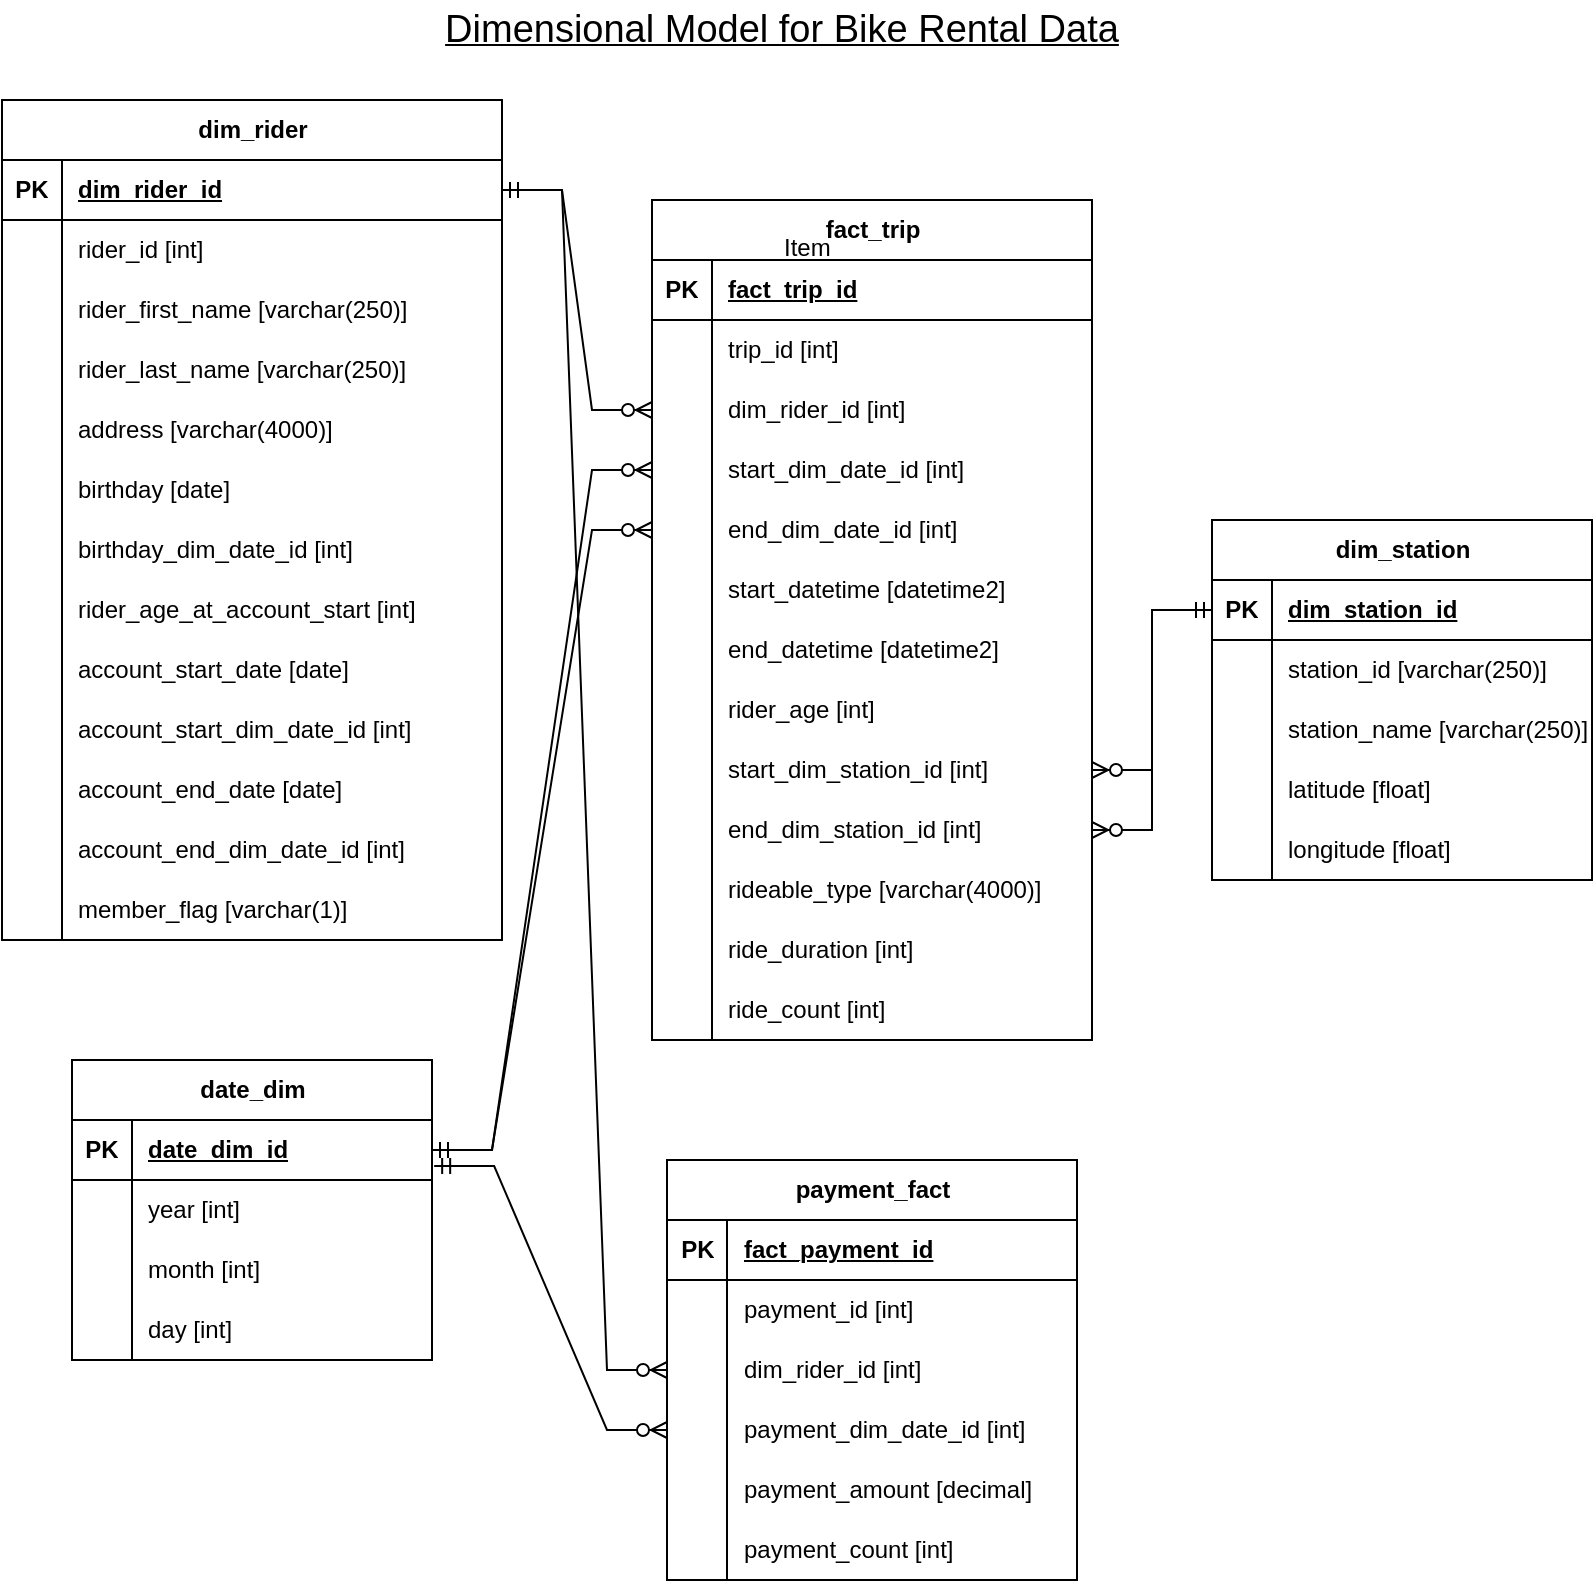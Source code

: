 <mxfile version="22.0.8" type="device">
  <diagram id="R2lEEEUBdFMjLlhIrx00" name="Page-1">
    <mxGraphModel dx="838" dy="569" grid="1" gridSize="10" guides="1" tooltips="1" connect="1" arrows="1" fold="1" page="1" pageScale="1" pageWidth="850" pageHeight="1100" math="0" shadow="0" extFonts="Permanent Marker^https://fonts.googleapis.com/css?family=Permanent+Marker">
      <root>
        <mxCell id="0" />
        <mxCell id="1" parent="0" />
        <mxCell id="Q72_NGbmHrsZWerUq7vW-5" value="fact_trip" style="shape=table;startSize=30;container=1;collapsible=1;childLayout=tableLayout;fixedRows=1;rowLines=0;fontStyle=1;align=center;resizeLast=1;html=1;" parent="1" vertex="1">
          <mxGeometry x="370" y="120" width="220" height="420" as="geometry" />
        </mxCell>
        <mxCell id="Q72_NGbmHrsZWerUq7vW-6" value="" style="shape=tableRow;horizontal=0;startSize=0;swimlaneHead=0;swimlaneBody=0;fillColor=none;collapsible=0;dropTarget=0;points=[[0,0.5],[1,0.5]];portConstraint=eastwest;top=0;left=0;right=0;bottom=1;" parent="Q72_NGbmHrsZWerUq7vW-5" vertex="1">
          <mxGeometry y="30" width="220" height="30" as="geometry" />
        </mxCell>
        <mxCell id="Q72_NGbmHrsZWerUq7vW-7" value="PK" style="shape=partialRectangle;connectable=0;fillColor=none;top=0;left=0;bottom=0;right=0;fontStyle=1;overflow=hidden;whiteSpace=wrap;html=1;" parent="Q72_NGbmHrsZWerUq7vW-6" vertex="1">
          <mxGeometry width="30" height="30" as="geometry">
            <mxRectangle width="30" height="30" as="alternateBounds" />
          </mxGeometry>
        </mxCell>
        <mxCell id="Q72_NGbmHrsZWerUq7vW-8" value="fact_trip_id" style="shape=partialRectangle;connectable=0;fillColor=none;top=0;left=0;bottom=0;right=0;align=left;spacingLeft=6;fontStyle=5;overflow=hidden;whiteSpace=wrap;html=1;" parent="Q72_NGbmHrsZWerUq7vW-6" vertex="1">
          <mxGeometry x="30" width="190" height="30" as="geometry">
            <mxRectangle width="190" height="30" as="alternateBounds" />
          </mxGeometry>
        </mxCell>
        <mxCell id="vB4RFgF0rnNEkVXDHJxx-140" value="" style="shape=tableRow;horizontal=0;startSize=0;swimlaneHead=0;swimlaneBody=0;fillColor=none;collapsible=0;dropTarget=0;points=[[0,0.5],[1,0.5]];portConstraint=eastwest;top=0;left=0;right=0;bottom=0;" vertex="1" parent="Q72_NGbmHrsZWerUq7vW-5">
          <mxGeometry y="60" width="220" height="30" as="geometry" />
        </mxCell>
        <mxCell id="vB4RFgF0rnNEkVXDHJxx-141" value="" style="shape=partialRectangle;connectable=0;fillColor=none;top=0;left=0;bottom=0;right=0;editable=1;overflow=hidden;whiteSpace=wrap;html=1;" vertex="1" parent="vB4RFgF0rnNEkVXDHJxx-140">
          <mxGeometry width="30" height="30" as="geometry">
            <mxRectangle width="30" height="30" as="alternateBounds" />
          </mxGeometry>
        </mxCell>
        <mxCell id="vB4RFgF0rnNEkVXDHJxx-142" value="trip_id [int]" style="shape=partialRectangle;connectable=0;fillColor=none;top=0;left=0;bottom=0;right=0;align=left;spacingLeft=6;overflow=hidden;whiteSpace=wrap;html=1;" vertex="1" parent="vB4RFgF0rnNEkVXDHJxx-140">
          <mxGeometry x="30" width="190" height="30" as="geometry">
            <mxRectangle width="190" height="30" as="alternateBounds" />
          </mxGeometry>
        </mxCell>
        <mxCell id="Q72_NGbmHrsZWerUq7vW-9" value="" style="shape=tableRow;horizontal=0;startSize=0;swimlaneHead=0;swimlaneBody=0;fillColor=none;collapsible=0;dropTarget=0;points=[[0,0.5],[1,0.5]];portConstraint=eastwest;top=0;left=0;right=0;bottom=0;" parent="Q72_NGbmHrsZWerUq7vW-5" vertex="1">
          <mxGeometry y="90" width="220" height="30" as="geometry" />
        </mxCell>
        <mxCell id="Q72_NGbmHrsZWerUq7vW-10" value="" style="shape=partialRectangle;connectable=0;fillColor=none;top=0;left=0;bottom=0;right=0;editable=1;overflow=hidden;whiteSpace=wrap;html=1;" parent="Q72_NGbmHrsZWerUq7vW-9" vertex="1">
          <mxGeometry width="30" height="30" as="geometry">
            <mxRectangle width="30" height="30" as="alternateBounds" />
          </mxGeometry>
        </mxCell>
        <mxCell id="Q72_NGbmHrsZWerUq7vW-11" value="dim_rider_id [int]" style="shape=partialRectangle;connectable=0;fillColor=none;top=0;left=0;bottom=0;right=0;align=left;spacingLeft=6;overflow=hidden;whiteSpace=wrap;html=1;" parent="Q72_NGbmHrsZWerUq7vW-9" vertex="1">
          <mxGeometry x="30" width="190" height="30" as="geometry">
            <mxRectangle width="190" height="30" as="alternateBounds" />
          </mxGeometry>
        </mxCell>
        <mxCell id="Q72_NGbmHrsZWerUq7vW-15" value="" style="shape=tableRow;horizontal=0;startSize=0;swimlaneHead=0;swimlaneBody=0;fillColor=none;collapsible=0;dropTarget=0;points=[[0,0.5],[1,0.5]];portConstraint=eastwest;top=0;left=0;right=0;bottom=0;" parent="Q72_NGbmHrsZWerUq7vW-5" vertex="1">
          <mxGeometry y="120" width="220" height="30" as="geometry" />
        </mxCell>
        <mxCell id="Q72_NGbmHrsZWerUq7vW-16" value="" style="shape=partialRectangle;connectable=0;fillColor=none;top=0;left=0;bottom=0;right=0;editable=1;overflow=hidden;whiteSpace=wrap;html=1;" parent="Q72_NGbmHrsZWerUq7vW-15" vertex="1">
          <mxGeometry width="30" height="30" as="geometry">
            <mxRectangle width="30" height="30" as="alternateBounds" />
          </mxGeometry>
        </mxCell>
        <mxCell id="Q72_NGbmHrsZWerUq7vW-17" value="start_dim_date_id [int]" style="shape=partialRectangle;connectable=0;fillColor=none;top=0;left=0;bottom=0;right=0;align=left;spacingLeft=6;overflow=hidden;whiteSpace=wrap;html=1;" parent="Q72_NGbmHrsZWerUq7vW-15" vertex="1">
          <mxGeometry x="30" width="190" height="30" as="geometry">
            <mxRectangle width="190" height="30" as="alternateBounds" />
          </mxGeometry>
        </mxCell>
        <mxCell id="Q72_NGbmHrsZWerUq7vW-90" style="shape=tableRow;horizontal=0;startSize=0;swimlaneHead=0;swimlaneBody=0;fillColor=none;collapsible=0;dropTarget=0;points=[[0,0.5],[1,0.5]];portConstraint=eastwest;top=0;left=0;right=0;bottom=0;" parent="Q72_NGbmHrsZWerUq7vW-5" vertex="1">
          <mxGeometry y="150" width="220" height="30" as="geometry" />
        </mxCell>
        <mxCell id="Q72_NGbmHrsZWerUq7vW-91" style="shape=partialRectangle;connectable=0;fillColor=none;top=0;left=0;bottom=0;right=0;editable=1;overflow=hidden;whiteSpace=wrap;html=1;" parent="Q72_NGbmHrsZWerUq7vW-90" vertex="1">
          <mxGeometry width="30" height="30" as="geometry">
            <mxRectangle width="30" height="30" as="alternateBounds" />
          </mxGeometry>
        </mxCell>
        <mxCell id="Q72_NGbmHrsZWerUq7vW-92" value="end_dim_date_id [int]" style="shape=partialRectangle;connectable=0;fillColor=none;top=0;left=0;bottom=0;right=0;align=left;spacingLeft=6;overflow=hidden;whiteSpace=wrap;html=1;" parent="Q72_NGbmHrsZWerUq7vW-90" vertex="1">
          <mxGeometry x="30" width="190" height="30" as="geometry">
            <mxRectangle width="190" height="30" as="alternateBounds" />
          </mxGeometry>
        </mxCell>
        <mxCell id="Q72_NGbmHrsZWerUq7vW-93" style="shape=tableRow;horizontal=0;startSize=0;swimlaneHead=0;swimlaneBody=0;fillColor=none;collapsible=0;dropTarget=0;points=[[0,0.5],[1,0.5]];portConstraint=eastwest;top=0;left=0;right=0;bottom=0;" parent="Q72_NGbmHrsZWerUq7vW-5" vertex="1">
          <mxGeometry y="180" width="220" height="30" as="geometry" />
        </mxCell>
        <mxCell id="Q72_NGbmHrsZWerUq7vW-94" style="shape=partialRectangle;connectable=0;fillColor=none;top=0;left=0;bottom=0;right=0;editable=1;overflow=hidden;whiteSpace=wrap;html=1;" parent="Q72_NGbmHrsZWerUq7vW-93" vertex="1">
          <mxGeometry width="30" height="30" as="geometry">
            <mxRectangle width="30" height="30" as="alternateBounds" />
          </mxGeometry>
        </mxCell>
        <mxCell id="Q72_NGbmHrsZWerUq7vW-95" value="start_datetime [datetime2]" style="shape=partialRectangle;connectable=0;fillColor=none;top=0;left=0;bottom=0;right=0;align=left;spacingLeft=6;overflow=hidden;whiteSpace=wrap;html=1;" parent="Q72_NGbmHrsZWerUq7vW-93" vertex="1">
          <mxGeometry x="30" width="190" height="30" as="geometry">
            <mxRectangle width="190" height="30" as="alternateBounds" />
          </mxGeometry>
        </mxCell>
        <mxCell id="Q72_NGbmHrsZWerUq7vW-96" style="shape=tableRow;horizontal=0;startSize=0;swimlaneHead=0;swimlaneBody=0;fillColor=none;collapsible=0;dropTarget=0;points=[[0,0.5],[1,0.5]];portConstraint=eastwest;top=0;left=0;right=0;bottom=0;" parent="Q72_NGbmHrsZWerUq7vW-5" vertex="1">
          <mxGeometry y="210" width="220" height="30" as="geometry" />
        </mxCell>
        <mxCell id="Q72_NGbmHrsZWerUq7vW-97" style="shape=partialRectangle;connectable=0;fillColor=none;top=0;left=0;bottom=0;right=0;editable=1;overflow=hidden;whiteSpace=wrap;html=1;" parent="Q72_NGbmHrsZWerUq7vW-96" vertex="1">
          <mxGeometry width="30" height="30" as="geometry">
            <mxRectangle width="30" height="30" as="alternateBounds" />
          </mxGeometry>
        </mxCell>
        <mxCell id="Q72_NGbmHrsZWerUq7vW-98" value="end_datetime [datetime2]" style="shape=partialRectangle;connectable=0;fillColor=none;top=0;left=0;bottom=0;right=0;align=left;spacingLeft=6;overflow=hidden;whiteSpace=wrap;html=1;" parent="Q72_NGbmHrsZWerUq7vW-96" vertex="1">
          <mxGeometry x="30" width="190" height="30" as="geometry">
            <mxRectangle width="190" height="30" as="alternateBounds" />
          </mxGeometry>
        </mxCell>
        <mxCell id="vB4RFgF0rnNEkVXDHJxx-23" value="" style="shape=tableRow;horizontal=0;startSize=0;swimlaneHead=0;swimlaneBody=0;fillColor=none;collapsible=0;dropTarget=0;points=[[0,0.5],[1,0.5]];portConstraint=eastwest;top=0;left=0;right=0;bottom=0;" vertex="1" parent="Q72_NGbmHrsZWerUq7vW-5">
          <mxGeometry y="240" width="220" height="30" as="geometry" />
        </mxCell>
        <mxCell id="vB4RFgF0rnNEkVXDHJxx-24" value="" style="shape=partialRectangle;connectable=0;fillColor=none;top=0;left=0;bottom=0;right=0;editable=1;overflow=hidden;whiteSpace=wrap;html=1;" vertex="1" parent="vB4RFgF0rnNEkVXDHJxx-23">
          <mxGeometry width="30" height="30" as="geometry">
            <mxRectangle width="30" height="30" as="alternateBounds" />
          </mxGeometry>
        </mxCell>
        <mxCell id="vB4RFgF0rnNEkVXDHJxx-25" value="rider_age [int]" style="shape=partialRectangle;connectable=0;fillColor=none;top=0;left=0;bottom=0;right=0;align=left;spacingLeft=6;overflow=hidden;whiteSpace=wrap;html=1;" vertex="1" parent="vB4RFgF0rnNEkVXDHJxx-23">
          <mxGeometry x="30" width="190" height="30" as="geometry">
            <mxRectangle width="190" height="30" as="alternateBounds" />
          </mxGeometry>
        </mxCell>
        <mxCell id="vB4RFgF0rnNEkVXDHJxx-65" value="" style="shape=tableRow;horizontal=0;startSize=0;swimlaneHead=0;swimlaneBody=0;fillColor=none;collapsible=0;dropTarget=0;points=[[0,0.5],[1,0.5]];portConstraint=eastwest;top=0;left=0;right=0;bottom=0;" vertex="1" parent="Q72_NGbmHrsZWerUq7vW-5">
          <mxGeometry y="270" width="220" height="30" as="geometry" />
        </mxCell>
        <mxCell id="vB4RFgF0rnNEkVXDHJxx-66" value="" style="shape=partialRectangle;connectable=0;fillColor=none;top=0;left=0;bottom=0;right=0;editable=1;overflow=hidden;whiteSpace=wrap;html=1;" vertex="1" parent="vB4RFgF0rnNEkVXDHJxx-65">
          <mxGeometry width="30" height="30" as="geometry">
            <mxRectangle width="30" height="30" as="alternateBounds" />
          </mxGeometry>
        </mxCell>
        <mxCell id="vB4RFgF0rnNEkVXDHJxx-67" value="start_dim_station_id [int]" style="shape=partialRectangle;connectable=0;fillColor=none;top=0;left=0;bottom=0;right=0;align=left;spacingLeft=6;overflow=hidden;whiteSpace=wrap;html=1;" vertex="1" parent="vB4RFgF0rnNEkVXDHJxx-65">
          <mxGeometry x="30" width="190" height="30" as="geometry">
            <mxRectangle width="190" height="30" as="alternateBounds" />
          </mxGeometry>
        </mxCell>
        <mxCell id="vB4RFgF0rnNEkVXDHJxx-68" value="" style="shape=tableRow;horizontal=0;startSize=0;swimlaneHead=0;swimlaneBody=0;fillColor=none;collapsible=0;dropTarget=0;points=[[0,0.5],[1,0.5]];portConstraint=eastwest;top=0;left=0;right=0;bottom=0;" vertex="1" parent="Q72_NGbmHrsZWerUq7vW-5">
          <mxGeometry y="300" width="220" height="30" as="geometry" />
        </mxCell>
        <mxCell id="vB4RFgF0rnNEkVXDHJxx-69" value="" style="shape=partialRectangle;connectable=0;fillColor=none;top=0;left=0;bottom=0;right=0;editable=1;overflow=hidden;whiteSpace=wrap;html=1;" vertex="1" parent="vB4RFgF0rnNEkVXDHJxx-68">
          <mxGeometry width="30" height="30" as="geometry">
            <mxRectangle width="30" height="30" as="alternateBounds" />
          </mxGeometry>
        </mxCell>
        <mxCell id="vB4RFgF0rnNEkVXDHJxx-70" value="end_dim_station_id [int]" style="shape=partialRectangle;connectable=0;fillColor=none;top=0;left=0;bottom=0;right=0;align=left;spacingLeft=6;overflow=hidden;whiteSpace=wrap;html=1;" vertex="1" parent="vB4RFgF0rnNEkVXDHJxx-68">
          <mxGeometry x="30" width="190" height="30" as="geometry">
            <mxRectangle width="190" height="30" as="alternateBounds" />
          </mxGeometry>
        </mxCell>
        <mxCell id="vB4RFgF0rnNEkVXDHJxx-71" value="" style="shape=tableRow;horizontal=0;startSize=0;swimlaneHead=0;swimlaneBody=0;fillColor=none;collapsible=0;dropTarget=0;points=[[0,0.5],[1,0.5]];portConstraint=eastwest;top=0;left=0;right=0;bottom=0;" vertex="1" parent="Q72_NGbmHrsZWerUq7vW-5">
          <mxGeometry y="330" width="220" height="30" as="geometry" />
        </mxCell>
        <mxCell id="vB4RFgF0rnNEkVXDHJxx-72" value="" style="shape=partialRectangle;connectable=0;fillColor=none;top=0;left=0;bottom=0;right=0;editable=1;overflow=hidden;whiteSpace=wrap;html=1;" vertex="1" parent="vB4RFgF0rnNEkVXDHJxx-71">
          <mxGeometry width="30" height="30" as="geometry">
            <mxRectangle width="30" height="30" as="alternateBounds" />
          </mxGeometry>
        </mxCell>
        <mxCell id="vB4RFgF0rnNEkVXDHJxx-73" value="rideable_type [varchar(4000)]" style="shape=partialRectangle;connectable=0;fillColor=none;top=0;left=0;bottom=0;right=0;align=left;spacingLeft=6;overflow=hidden;whiteSpace=wrap;html=1;" vertex="1" parent="vB4RFgF0rnNEkVXDHJxx-71">
          <mxGeometry x="30" width="190" height="30" as="geometry">
            <mxRectangle width="190" height="30" as="alternateBounds" />
          </mxGeometry>
        </mxCell>
        <mxCell id="Q72_NGbmHrsZWerUq7vW-99" style="shape=tableRow;horizontal=0;startSize=0;swimlaneHead=0;swimlaneBody=0;fillColor=none;collapsible=0;dropTarget=0;points=[[0,0.5],[1,0.5]];portConstraint=eastwest;top=0;left=0;right=0;bottom=0;" parent="Q72_NGbmHrsZWerUq7vW-5" vertex="1">
          <mxGeometry y="360" width="220" height="30" as="geometry" />
        </mxCell>
        <mxCell id="Q72_NGbmHrsZWerUq7vW-100" style="shape=partialRectangle;connectable=0;fillColor=none;top=0;left=0;bottom=0;right=0;editable=1;overflow=hidden;whiteSpace=wrap;html=1;" parent="Q72_NGbmHrsZWerUq7vW-99" vertex="1">
          <mxGeometry width="30" height="30" as="geometry">
            <mxRectangle width="30" height="30" as="alternateBounds" />
          </mxGeometry>
        </mxCell>
        <mxCell id="Q72_NGbmHrsZWerUq7vW-101" value="ride_duration [int]" style="shape=partialRectangle;connectable=0;fillColor=none;top=0;left=0;bottom=0;right=0;align=left;spacingLeft=6;overflow=hidden;whiteSpace=wrap;html=1;" parent="Q72_NGbmHrsZWerUq7vW-99" vertex="1">
          <mxGeometry x="30" width="190" height="30" as="geometry">
            <mxRectangle width="190" height="30" as="alternateBounds" />
          </mxGeometry>
        </mxCell>
        <mxCell id="Q72_NGbmHrsZWerUq7vW-102" style="shape=tableRow;horizontal=0;startSize=0;swimlaneHead=0;swimlaneBody=0;fillColor=none;collapsible=0;dropTarget=0;points=[[0,0.5],[1,0.5]];portConstraint=eastwest;top=0;left=0;right=0;bottom=0;" parent="Q72_NGbmHrsZWerUq7vW-5" vertex="1">
          <mxGeometry y="390" width="220" height="30" as="geometry" />
        </mxCell>
        <mxCell id="Q72_NGbmHrsZWerUq7vW-103" style="shape=partialRectangle;connectable=0;fillColor=none;top=0;left=0;bottom=0;right=0;editable=1;overflow=hidden;whiteSpace=wrap;html=1;" parent="Q72_NGbmHrsZWerUq7vW-102" vertex="1">
          <mxGeometry width="30" height="30" as="geometry">
            <mxRectangle width="30" height="30" as="alternateBounds" />
          </mxGeometry>
        </mxCell>
        <mxCell id="Q72_NGbmHrsZWerUq7vW-104" value="ride_count [int]" style="shape=partialRectangle;connectable=0;fillColor=none;top=0;left=0;bottom=0;right=0;align=left;spacingLeft=6;overflow=hidden;whiteSpace=wrap;html=1;" parent="Q72_NGbmHrsZWerUq7vW-102" vertex="1">
          <mxGeometry x="30" width="190" height="30" as="geometry">
            <mxRectangle width="190" height="30" as="alternateBounds" />
          </mxGeometry>
        </mxCell>
        <mxCell id="Q72_NGbmHrsZWerUq7vW-31" value="date_dim" style="shape=table;startSize=30;container=1;collapsible=1;childLayout=tableLayout;fixedRows=1;rowLines=0;fontStyle=1;align=center;resizeLast=1;html=1;" parent="1" vertex="1">
          <mxGeometry x="80" y="550" width="180" height="150" as="geometry" />
        </mxCell>
        <mxCell id="Q72_NGbmHrsZWerUq7vW-32" value="" style="shape=tableRow;horizontal=0;startSize=0;swimlaneHead=0;swimlaneBody=0;fillColor=none;collapsible=0;dropTarget=0;points=[[0,0.5],[1,0.5]];portConstraint=eastwest;top=0;left=0;right=0;bottom=1;" parent="Q72_NGbmHrsZWerUq7vW-31" vertex="1">
          <mxGeometry y="30" width="180" height="30" as="geometry" />
        </mxCell>
        <mxCell id="Q72_NGbmHrsZWerUq7vW-33" value="PK" style="shape=partialRectangle;connectable=0;fillColor=none;top=0;left=0;bottom=0;right=0;fontStyle=1;overflow=hidden;whiteSpace=wrap;html=1;" parent="Q72_NGbmHrsZWerUq7vW-32" vertex="1">
          <mxGeometry width="30" height="30" as="geometry">
            <mxRectangle width="30" height="30" as="alternateBounds" />
          </mxGeometry>
        </mxCell>
        <mxCell id="Q72_NGbmHrsZWerUq7vW-34" value="date_dim_id" style="shape=partialRectangle;connectable=0;fillColor=none;top=0;left=0;bottom=0;right=0;align=left;spacingLeft=6;fontStyle=5;overflow=hidden;whiteSpace=wrap;html=1;" parent="Q72_NGbmHrsZWerUq7vW-32" vertex="1">
          <mxGeometry x="30" width="150" height="30" as="geometry">
            <mxRectangle width="150" height="30" as="alternateBounds" />
          </mxGeometry>
        </mxCell>
        <mxCell id="Q72_NGbmHrsZWerUq7vW-35" value="" style="shape=tableRow;horizontal=0;startSize=0;swimlaneHead=0;swimlaneBody=0;fillColor=none;collapsible=0;dropTarget=0;points=[[0,0.5],[1,0.5]];portConstraint=eastwest;top=0;left=0;right=0;bottom=0;" parent="Q72_NGbmHrsZWerUq7vW-31" vertex="1">
          <mxGeometry y="60" width="180" height="30" as="geometry" />
        </mxCell>
        <mxCell id="Q72_NGbmHrsZWerUq7vW-36" value="" style="shape=partialRectangle;connectable=0;fillColor=none;top=0;left=0;bottom=0;right=0;editable=1;overflow=hidden;whiteSpace=wrap;html=1;" parent="Q72_NGbmHrsZWerUq7vW-35" vertex="1">
          <mxGeometry width="30" height="30" as="geometry">
            <mxRectangle width="30" height="30" as="alternateBounds" />
          </mxGeometry>
        </mxCell>
        <mxCell id="Q72_NGbmHrsZWerUq7vW-37" value="year [int]" style="shape=partialRectangle;connectable=0;fillColor=none;top=0;left=0;bottom=0;right=0;align=left;spacingLeft=6;overflow=hidden;whiteSpace=wrap;html=1;" parent="Q72_NGbmHrsZWerUq7vW-35" vertex="1">
          <mxGeometry x="30" width="150" height="30" as="geometry">
            <mxRectangle width="150" height="30" as="alternateBounds" />
          </mxGeometry>
        </mxCell>
        <mxCell id="Q72_NGbmHrsZWerUq7vW-38" value="" style="shape=tableRow;horizontal=0;startSize=0;swimlaneHead=0;swimlaneBody=0;fillColor=none;collapsible=0;dropTarget=0;points=[[0,0.5],[1,0.5]];portConstraint=eastwest;top=0;left=0;right=0;bottom=0;" parent="Q72_NGbmHrsZWerUq7vW-31" vertex="1">
          <mxGeometry y="90" width="180" height="30" as="geometry" />
        </mxCell>
        <mxCell id="Q72_NGbmHrsZWerUq7vW-39" value="" style="shape=partialRectangle;connectable=0;fillColor=none;top=0;left=0;bottom=0;right=0;editable=1;overflow=hidden;whiteSpace=wrap;html=1;" parent="Q72_NGbmHrsZWerUq7vW-38" vertex="1">
          <mxGeometry width="30" height="30" as="geometry">
            <mxRectangle width="30" height="30" as="alternateBounds" />
          </mxGeometry>
        </mxCell>
        <mxCell id="Q72_NGbmHrsZWerUq7vW-40" value="month [int]" style="shape=partialRectangle;connectable=0;fillColor=none;top=0;left=0;bottom=0;right=0;align=left;spacingLeft=6;overflow=hidden;whiteSpace=wrap;html=1;" parent="Q72_NGbmHrsZWerUq7vW-38" vertex="1">
          <mxGeometry x="30" width="150" height="30" as="geometry">
            <mxRectangle width="150" height="30" as="alternateBounds" />
          </mxGeometry>
        </mxCell>
        <mxCell id="Q72_NGbmHrsZWerUq7vW-41" value="" style="shape=tableRow;horizontal=0;startSize=0;swimlaneHead=0;swimlaneBody=0;fillColor=none;collapsible=0;dropTarget=0;points=[[0,0.5],[1,0.5]];portConstraint=eastwest;top=0;left=0;right=0;bottom=0;" parent="Q72_NGbmHrsZWerUq7vW-31" vertex="1">
          <mxGeometry y="120" width="180" height="30" as="geometry" />
        </mxCell>
        <mxCell id="Q72_NGbmHrsZWerUq7vW-42" value="" style="shape=partialRectangle;connectable=0;fillColor=none;top=0;left=0;bottom=0;right=0;editable=1;overflow=hidden;whiteSpace=wrap;html=1;" parent="Q72_NGbmHrsZWerUq7vW-41" vertex="1">
          <mxGeometry width="30" height="30" as="geometry">
            <mxRectangle width="30" height="30" as="alternateBounds" />
          </mxGeometry>
        </mxCell>
        <mxCell id="Q72_NGbmHrsZWerUq7vW-43" value="day [int]" style="shape=partialRectangle;connectable=0;fillColor=none;top=0;left=0;bottom=0;right=0;align=left;spacingLeft=6;overflow=hidden;whiteSpace=wrap;html=1;" parent="Q72_NGbmHrsZWerUq7vW-41" vertex="1">
          <mxGeometry x="30" width="150" height="30" as="geometry">
            <mxRectangle width="150" height="30" as="alternateBounds" />
          </mxGeometry>
        </mxCell>
        <mxCell id="Q72_NGbmHrsZWerUq7vW-83" value="" style="shape=tableRow;horizontal=0;startSize=0;swimlaneHead=0;swimlaneBody=0;fillColor=none;collapsible=0;dropTarget=0;points=[[0,0.5],[1,0.5]];portConstraint=eastwest;top=0;left=0;right=0;bottom=0;" parent="1" vertex="1">
          <mxGeometry x="380" y="250" width="180" height="30" as="geometry" />
        </mxCell>
        <mxCell id="Q72_NGbmHrsZWerUq7vW-84" value="" style="shape=partialRectangle;connectable=0;fillColor=none;top=0;left=0;bottom=0;right=0;editable=1;overflow=hidden;whiteSpace=wrap;html=1;" parent="Q72_NGbmHrsZWerUq7vW-83" vertex="1">
          <mxGeometry width="30" height="30" as="geometry">
            <mxRectangle width="30" height="30" as="alternateBounds" />
          </mxGeometry>
        </mxCell>
        <mxCell id="Q72_NGbmHrsZWerUq7vW-44" value="dim_rider" style="shape=table;startSize=30;container=1;collapsible=1;childLayout=tableLayout;fixedRows=1;rowLines=0;fontStyle=1;align=center;resizeLast=1;html=1;" parent="1" vertex="1">
          <mxGeometry x="45" y="70" width="250" height="420" as="geometry" />
        </mxCell>
        <mxCell id="Q72_NGbmHrsZWerUq7vW-45" value="" style="shape=tableRow;horizontal=0;startSize=0;swimlaneHead=0;swimlaneBody=0;fillColor=none;collapsible=0;dropTarget=0;points=[[0,0.5],[1,0.5]];portConstraint=eastwest;top=0;left=0;right=0;bottom=1;" parent="Q72_NGbmHrsZWerUq7vW-44" vertex="1">
          <mxGeometry y="30" width="250" height="30" as="geometry" />
        </mxCell>
        <mxCell id="Q72_NGbmHrsZWerUq7vW-46" value="PK" style="shape=partialRectangle;connectable=0;fillColor=none;top=0;left=0;bottom=0;right=0;fontStyle=1;overflow=hidden;whiteSpace=wrap;html=1;" parent="Q72_NGbmHrsZWerUq7vW-45" vertex="1">
          <mxGeometry width="30" height="30" as="geometry">
            <mxRectangle width="30" height="30" as="alternateBounds" />
          </mxGeometry>
        </mxCell>
        <mxCell id="Q72_NGbmHrsZWerUq7vW-47" value="dim_rider_id" style="shape=partialRectangle;connectable=0;fillColor=none;top=0;left=0;bottom=0;right=0;align=left;spacingLeft=6;fontStyle=5;overflow=hidden;whiteSpace=wrap;html=1;" parent="Q72_NGbmHrsZWerUq7vW-45" vertex="1">
          <mxGeometry x="30" width="220" height="30" as="geometry">
            <mxRectangle width="220" height="30" as="alternateBounds" />
          </mxGeometry>
        </mxCell>
        <mxCell id="vB4RFgF0rnNEkVXDHJxx-106" value="" style="shape=tableRow;horizontal=0;startSize=0;swimlaneHead=0;swimlaneBody=0;fillColor=none;collapsible=0;dropTarget=0;points=[[0,0.5],[1,0.5]];portConstraint=eastwest;top=0;left=0;right=0;bottom=0;" vertex="1" parent="Q72_NGbmHrsZWerUq7vW-44">
          <mxGeometry y="60" width="250" height="30" as="geometry" />
        </mxCell>
        <mxCell id="vB4RFgF0rnNEkVXDHJxx-107" value="" style="shape=partialRectangle;connectable=0;fillColor=none;top=0;left=0;bottom=0;right=0;editable=1;overflow=hidden;whiteSpace=wrap;html=1;" vertex="1" parent="vB4RFgF0rnNEkVXDHJxx-106">
          <mxGeometry width="30" height="30" as="geometry">
            <mxRectangle width="30" height="30" as="alternateBounds" />
          </mxGeometry>
        </mxCell>
        <mxCell id="vB4RFgF0rnNEkVXDHJxx-108" value="rider_id [int]" style="shape=partialRectangle;connectable=0;fillColor=none;top=0;left=0;bottom=0;right=0;align=left;spacingLeft=6;overflow=hidden;whiteSpace=wrap;html=1;" vertex="1" parent="vB4RFgF0rnNEkVXDHJxx-106">
          <mxGeometry x="30" width="220" height="30" as="geometry">
            <mxRectangle width="220" height="30" as="alternateBounds" />
          </mxGeometry>
        </mxCell>
        <mxCell id="Q72_NGbmHrsZWerUq7vW-51" value="" style="shape=tableRow;horizontal=0;startSize=0;swimlaneHead=0;swimlaneBody=0;fillColor=none;collapsible=0;dropTarget=0;points=[[0,0.5],[1,0.5]];portConstraint=eastwest;top=0;left=0;right=0;bottom=0;" parent="Q72_NGbmHrsZWerUq7vW-44" vertex="1">
          <mxGeometry y="90" width="250" height="30" as="geometry" />
        </mxCell>
        <mxCell id="Q72_NGbmHrsZWerUq7vW-52" value="" style="shape=partialRectangle;connectable=0;fillColor=none;top=0;left=0;bottom=0;right=0;editable=1;overflow=hidden;whiteSpace=wrap;html=1;" parent="Q72_NGbmHrsZWerUq7vW-51" vertex="1">
          <mxGeometry width="30" height="30" as="geometry">
            <mxRectangle width="30" height="30" as="alternateBounds" />
          </mxGeometry>
        </mxCell>
        <mxCell id="Q72_NGbmHrsZWerUq7vW-53" value="rider_first_name [varchar(250)]" style="shape=partialRectangle;connectable=0;fillColor=none;top=0;left=0;bottom=0;right=0;align=left;spacingLeft=6;overflow=hidden;whiteSpace=wrap;html=1;" parent="Q72_NGbmHrsZWerUq7vW-51" vertex="1">
          <mxGeometry x="30" width="220" height="30" as="geometry">
            <mxRectangle width="220" height="30" as="alternateBounds" />
          </mxGeometry>
        </mxCell>
        <mxCell id="Q72_NGbmHrsZWerUq7vW-54" value="" style="shape=tableRow;horizontal=0;startSize=0;swimlaneHead=0;swimlaneBody=0;fillColor=none;collapsible=0;dropTarget=0;points=[[0,0.5],[1,0.5]];portConstraint=eastwest;top=0;left=0;right=0;bottom=0;" parent="Q72_NGbmHrsZWerUq7vW-44" vertex="1">
          <mxGeometry y="120" width="250" height="30" as="geometry" />
        </mxCell>
        <mxCell id="Q72_NGbmHrsZWerUq7vW-55" value="" style="shape=partialRectangle;connectable=0;fillColor=none;top=0;left=0;bottom=0;right=0;editable=1;overflow=hidden;whiteSpace=wrap;html=1;" parent="Q72_NGbmHrsZWerUq7vW-54" vertex="1">
          <mxGeometry width="30" height="30" as="geometry">
            <mxRectangle width="30" height="30" as="alternateBounds" />
          </mxGeometry>
        </mxCell>
        <mxCell id="Q72_NGbmHrsZWerUq7vW-56" value="rider_last_name [varchar(250)]" style="shape=partialRectangle;connectable=0;fillColor=none;top=0;left=0;bottom=0;right=0;align=left;spacingLeft=6;overflow=hidden;whiteSpace=wrap;html=1;" parent="Q72_NGbmHrsZWerUq7vW-54" vertex="1">
          <mxGeometry x="30" width="220" height="30" as="geometry">
            <mxRectangle width="220" height="30" as="alternateBounds" />
          </mxGeometry>
        </mxCell>
        <mxCell id="Q72_NGbmHrsZWerUq7vW-48" value="" style="shape=tableRow;horizontal=0;startSize=0;swimlaneHead=0;swimlaneBody=0;fillColor=none;collapsible=0;dropTarget=0;points=[[0,0.5],[1,0.5]];portConstraint=eastwest;top=0;left=0;right=0;bottom=0;" parent="Q72_NGbmHrsZWerUq7vW-44" vertex="1">
          <mxGeometry y="150" width="250" height="30" as="geometry" />
        </mxCell>
        <mxCell id="Q72_NGbmHrsZWerUq7vW-49" value="" style="shape=partialRectangle;connectable=0;fillColor=none;top=0;left=0;bottom=0;right=0;editable=1;overflow=hidden;whiteSpace=wrap;html=1;" parent="Q72_NGbmHrsZWerUq7vW-48" vertex="1">
          <mxGeometry width="30" height="30" as="geometry">
            <mxRectangle width="30" height="30" as="alternateBounds" />
          </mxGeometry>
        </mxCell>
        <mxCell id="Q72_NGbmHrsZWerUq7vW-50" value="address [varchar(4000)]" style="shape=partialRectangle;connectable=0;fillColor=none;top=0;left=0;bottom=0;right=0;align=left;spacingLeft=6;overflow=hidden;whiteSpace=wrap;html=1;" parent="Q72_NGbmHrsZWerUq7vW-48" vertex="1">
          <mxGeometry x="30" width="220" height="30" as="geometry">
            <mxRectangle width="220" height="30" as="alternateBounds" />
          </mxGeometry>
        </mxCell>
        <mxCell id="vB4RFgF0rnNEkVXDHJxx-149" value="" style="shape=tableRow;horizontal=0;startSize=0;swimlaneHead=0;swimlaneBody=0;fillColor=none;collapsible=0;dropTarget=0;points=[[0,0.5],[1,0.5]];portConstraint=eastwest;top=0;left=0;right=0;bottom=0;" vertex="1" parent="Q72_NGbmHrsZWerUq7vW-44">
          <mxGeometry y="180" width="250" height="30" as="geometry" />
        </mxCell>
        <mxCell id="vB4RFgF0rnNEkVXDHJxx-150" value="" style="shape=partialRectangle;connectable=0;fillColor=none;top=0;left=0;bottom=0;right=0;editable=1;overflow=hidden;whiteSpace=wrap;html=1;" vertex="1" parent="vB4RFgF0rnNEkVXDHJxx-149">
          <mxGeometry width="30" height="30" as="geometry">
            <mxRectangle width="30" height="30" as="alternateBounds" />
          </mxGeometry>
        </mxCell>
        <mxCell id="vB4RFgF0rnNEkVXDHJxx-151" value="birthday [date]" style="shape=partialRectangle;connectable=0;fillColor=none;top=0;left=0;bottom=0;right=0;align=left;spacingLeft=6;overflow=hidden;whiteSpace=wrap;html=1;" vertex="1" parent="vB4RFgF0rnNEkVXDHJxx-149">
          <mxGeometry x="30" width="220" height="30" as="geometry">
            <mxRectangle width="220" height="30" as="alternateBounds" />
          </mxGeometry>
        </mxCell>
        <mxCell id="vB4RFgF0rnNEkVXDHJxx-14" value="" style="shape=tableRow;horizontal=0;startSize=0;swimlaneHead=0;swimlaneBody=0;fillColor=none;collapsible=0;dropTarget=0;points=[[0,0.5],[1,0.5]];portConstraint=eastwest;top=0;left=0;right=0;bottom=0;" vertex="1" parent="Q72_NGbmHrsZWerUq7vW-44">
          <mxGeometry y="210" width="250" height="30" as="geometry" />
        </mxCell>
        <mxCell id="vB4RFgF0rnNEkVXDHJxx-15" value="" style="shape=partialRectangle;connectable=0;fillColor=none;top=0;left=0;bottom=0;right=0;editable=1;overflow=hidden;whiteSpace=wrap;html=1;" vertex="1" parent="vB4RFgF0rnNEkVXDHJxx-14">
          <mxGeometry width="30" height="30" as="geometry">
            <mxRectangle width="30" height="30" as="alternateBounds" />
          </mxGeometry>
        </mxCell>
        <mxCell id="vB4RFgF0rnNEkVXDHJxx-16" value="birthday_dim_date_id [int]" style="shape=partialRectangle;connectable=0;fillColor=none;top=0;left=0;bottom=0;right=0;align=left;spacingLeft=6;overflow=hidden;whiteSpace=wrap;html=1;" vertex="1" parent="vB4RFgF0rnNEkVXDHJxx-14">
          <mxGeometry x="30" width="220" height="30" as="geometry">
            <mxRectangle width="220" height="30" as="alternateBounds" />
          </mxGeometry>
        </mxCell>
        <mxCell id="vB4RFgF0rnNEkVXDHJxx-146" value="" style="shape=tableRow;horizontal=0;startSize=0;swimlaneHead=0;swimlaneBody=0;fillColor=none;collapsible=0;dropTarget=0;points=[[0,0.5],[1,0.5]];portConstraint=eastwest;top=0;left=0;right=0;bottom=0;" vertex="1" parent="Q72_NGbmHrsZWerUq7vW-44">
          <mxGeometry y="240" width="250" height="30" as="geometry" />
        </mxCell>
        <mxCell id="vB4RFgF0rnNEkVXDHJxx-147" value="" style="shape=partialRectangle;connectable=0;fillColor=none;top=0;left=0;bottom=0;right=0;editable=1;overflow=hidden;whiteSpace=wrap;html=1;" vertex="1" parent="vB4RFgF0rnNEkVXDHJxx-146">
          <mxGeometry width="30" height="30" as="geometry">
            <mxRectangle width="30" height="30" as="alternateBounds" />
          </mxGeometry>
        </mxCell>
        <mxCell id="vB4RFgF0rnNEkVXDHJxx-148" value="rider_age_at_account_start [int]" style="shape=partialRectangle;connectable=0;fillColor=none;top=0;left=0;bottom=0;right=0;align=left;spacingLeft=6;overflow=hidden;whiteSpace=wrap;html=1;" vertex="1" parent="vB4RFgF0rnNEkVXDHJxx-146">
          <mxGeometry x="30" width="220" height="30" as="geometry">
            <mxRectangle width="220" height="30" as="alternateBounds" />
          </mxGeometry>
        </mxCell>
        <mxCell id="vB4RFgF0rnNEkVXDHJxx-152" value="" style="shape=tableRow;horizontal=0;startSize=0;swimlaneHead=0;swimlaneBody=0;fillColor=none;collapsible=0;dropTarget=0;points=[[0,0.5],[1,0.5]];portConstraint=eastwest;top=0;left=0;right=0;bottom=0;" vertex="1" parent="Q72_NGbmHrsZWerUq7vW-44">
          <mxGeometry y="270" width="250" height="30" as="geometry" />
        </mxCell>
        <mxCell id="vB4RFgF0rnNEkVXDHJxx-153" value="" style="shape=partialRectangle;connectable=0;fillColor=none;top=0;left=0;bottom=0;right=0;editable=1;overflow=hidden;whiteSpace=wrap;html=1;" vertex="1" parent="vB4RFgF0rnNEkVXDHJxx-152">
          <mxGeometry width="30" height="30" as="geometry">
            <mxRectangle width="30" height="30" as="alternateBounds" />
          </mxGeometry>
        </mxCell>
        <mxCell id="vB4RFgF0rnNEkVXDHJxx-154" value="account_start_date [date]" style="shape=partialRectangle;connectable=0;fillColor=none;top=0;left=0;bottom=0;right=0;align=left;spacingLeft=6;overflow=hidden;whiteSpace=wrap;html=1;" vertex="1" parent="vB4RFgF0rnNEkVXDHJxx-152">
          <mxGeometry x="30" width="220" height="30" as="geometry">
            <mxRectangle width="220" height="30" as="alternateBounds" />
          </mxGeometry>
        </mxCell>
        <mxCell id="vB4RFgF0rnNEkVXDHJxx-17" value="" style="shape=tableRow;horizontal=0;startSize=0;swimlaneHead=0;swimlaneBody=0;fillColor=none;collapsible=0;dropTarget=0;points=[[0,0.5],[1,0.5]];portConstraint=eastwest;top=0;left=0;right=0;bottom=0;" vertex="1" parent="Q72_NGbmHrsZWerUq7vW-44">
          <mxGeometry y="300" width="250" height="30" as="geometry" />
        </mxCell>
        <mxCell id="vB4RFgF0rnNEkVXDHJxx-18" value="" style="shape=partialRectangle;connectable=0;fillColor=none;top=0;left=0;bottom=0;right=0;editable=1;overflow=hidden;whiteSpace=wrap;html=1;" vertex="1" parent="vB4RFgF0rnNEkVXDHJxx-17">
          <mxGeometry width="30" height="30" as="geometry">
            <mxRectangle width="30" height="30" as="alternateBounds" />
          </mxGeometry>
        </mxCell>
        <mxCell id="vB4RFgF0rnNEkVXDHJxx-19" value="account_start_dim_date_id [int]" style="shape=partialRectangle;connectable=0;fillColor=none;top=0;left=0;bottom=0;right=0;align=left;spacingLeft=6;overflow=hidden;whiteSpace=wrap;html=1;" vertex="1" parent="vB4RFgF0rnNEkVXDHJxx-17">
          <mxGeometry x="30" width="220" height="30" as="geometry">
            <mxRectangle width="220" height="30" as="alternateBounds" />
          </mxGeometry>
        </mxCell>
        <mxCell id="vB4RFgF0rnNEkVXDHJxx-155" value="" style="shape=tableRow;horizontal=0;startSize=0;swimlaneHead=0;swimlaneBody=0;fillColor=none;collapsible=0;dropTarget=0;points=[[0,0.5],[1,0.5]];portConstraint=eastwest;top=0;left=0;right=0;bottom=0;" vertex="1" parent="Q72_NGbmHrsZWerUq7vW-44">
          <mxGeometry y="330" width="250" height="30" as="geometry" />
        </mxCell>
        <mxCell id="vB4RFgF0rnNEkVXDHJxx-156" value="" style="shape=partialRectangle;connectable=0;fillColor=none;top=0;left=0;bottom=0;right=0;editable=1;overflow=hidden;whiteSpace=wrap;html=1;" vertex="1" parent="vB4RFgF0rnNEkVXDHJxx-155">
          <mxGeometry width="30" height="30" as="geometry">
            <mxRectangle width="30" height="30" as="alternateBounds" />
          </mxGeometry>
        </mxCell>
        <mxCell id="vB4RFgF0rnNEkVXDHJxx-157" value="account_end_date [date]" style="shape=partialRectangle;connectable=0;fillColor=none;top=0;left=0;bottom=0;right=0;align=left;spacingLeft=6;overflow=hidden;whiteSpace=wrap;html=1;" vertex="1" parent="vB4RFgF0rnNEkVXDHJxx-155">
          <mxGeometry x="30" width="220" height="30" as="geometry">
            <mxRectangle width="220" height="30" as="alternateBounds" />
          </mxGeometry>
        </mxCell>
        <mxCell id="vB4RFgF0rnNEkVXDHJxx-109" value="" style="shape=tableRow;horizontal=0;startSize=0;swimlaneHead=0;swimlaneBody=0;fillColor=none;collapsible=0;dropTarget=0;points=[[0,0.5],[1,0.5]];portConstraint=eastwest;top=0;left=0;right=0;bottom=0;" vertex="1" parent="Q72_NGbmHrsZWerUq7vW-44">
          <mxGeometry y="360" width="250" height="30" as="geometry" />
        </mxCell>
        <mxCell id="vB4RFgF0rnNEkVXDHJxx-110" value="" style="shape=partialRectangle;connectable=0;fillColor=none;top=0;left=0;bottom=0;right=0;editable=1;overflow=hidden;whiteSpace=wrap;html=1;" vertex="1" parent="vB4RFgF0rnNEkVXDHJxx-109">
          <mxGeometry width="30" height="30" as="geometry">
            <mxRectangle width="30" height="30" as="alternateBounds" />
          </mxGeometry>
        </mxCell>
        <mxCell id="vB4RFgF0rnNEkVXDHJxx-111" value="account_end_dim_date_id [int]" style="shape=partialRectangle;connectable=0;fillColor=none;top=0;left=0;bottom=0;right=0;align=left;spacingLeft=6;overflow=hidden;whiteSpace=wrap;html=1;" vertex="1" parent="vB4RFgF0rnNEkVXDHJxx-109">
          <mxGeometry x="30" width="220" height="30" as="geometry">
            <mxRectangle width="220" height="30" as="alternateBounds" />
          </mxGeometry>
        </mxCell>
        <mxCell id="vB4RFgF0rnNEkVXDHJxx-100" value="" style="shape=tableRow;horizontal=0;startSize=0;swimlaneHead=0;swimlaneBody=0;fillColor=none;collapsible=0;dropTarget=0;points=[[0,0.5],[1,0.5]];portConstraint=eastwest;top=0;left=0;right=0;bottom=0;" vertex="1" parent="Q72_NGbmHrsZWerUq7vW-44">
          <mxGeometry y="390" width="250" height="30" as="geometry" />
        </mxCell>
        <mxCell id="vB4RFgF0rnNEkVXDHJxx-101" value="" style="shape=partialRectangle;connectable=0;fillColor=none;top=0;left=0;bottom=0;right=0;editable=1;overflow=hidden;whiteSpace=wrap;html=1;" vertex="1" parent="vB4RFgF0rnNEkVXDHJxx-100">
          <mxGeometry width="30" height="30" as="geometry">
            <mxRectangle width="30" height="30" as="alternateBounds" />
          </mxGeometry>
        </mxCell>
        <mxCell id="vB4RFgF0rnNEkVXDHJxx-102" value="member_flag [varchar(1)]" style="shape=partialRectangle;connectable=0;fillColor=none;top=0;left=0;bottom=0;right=0;align=left;spacingLeft=6;overflow=hidden;whiteSpace=wrap;html=1;" vertex="1" parent="vB4RFgF0rnNEkVXDHJxx-100">
          <mxGeometry x="30" width="220" height="30" as="geometry">
            <mxRectangle width="220" height="30" as="alternateBounds" />
          </mxGeometry>
        </mxCell>
        <mxCell id="vB4RFgF0rnNEkVXDHJxx-27" value="" style="edgeStyle=entityRelationEdgeStyle;fontSize=12;html=1;endArrow=ERzeroToMany;startArrow=ERmandOne;rounded=0;exitX=1;exitY=0.5;exitDx=0;exitDy=0;entryX=0;entryY=0.5;entryDx=0;entryDy=0;" edge="1" parent="1" source="Q72_NGbmHrsZWerUq7vW-45" target="Q72_NGbmHrsZWerUq7vW-9">
          <mxGeometry width="100" height="100" relative="1" as="geometry">
            <mxPoint x="250" y="420" as="sourcePoint" />
            <mxPoint x="350" y="320" as="targetPoint" />
          </mxGeometry>
        </mxCell>
        <mxCell id="vB4RFgF0rnNEkVXDHJxx-28" value="" style="edgeStyle=entityRelationEdgeStyle;fontSize=12;html=1;endArrow=ERzeroToMany;startArrow=ERmandOne;rounded=0;exitX=1;exitY=0.5;exitDx=0;exitDy=0;entryX=0;entryY=0.5;entryDx=0;entryDy=0;" edge="1" parent="1" source="Q72_NGbmHrsZWerUq7vW-32" target="Q72_NGbmHrsZWerUq7vW-15">
          <mxGeometry width="100" height="100" relative="1" as="geometry">
            <mxPoint x="270" y="205" as="sourcePoint" />
            <mxPoint x="380" y="205" as="targetPoint" />
          </mxGeometry>
        </mxCell>
        <mxCell id="vB4RFgF0rnNEkVXDHJxx-29" value="" style="edgeStyle=entityRelationEdgeStyle;fontSize=12;html=1;endArrow=ERzeroToMany;startArrow=ERmandOne;rounded=0;entryX=0;entryY=0.5;entryDx=0;entryDy=0;exitX=1;exitY=0.5;exitDx=0;exitDy=0;" edge="1" parent="1" source="Q72_NGbmHrsZWerUq7vW-32" target="Q72_NGbmHrsZWerUq7vW-90">
          <mxGeometry width="100" height="100" relative="1" as="geometry">
            <mxPoint x="270" y="510" as="sourcePoint" />
            <mxPoint x="380" y="265" as="targetPoint" />
          </mxGeometry>
        </mxCell>
        <mxCell id="vB4RFgF0rnNEkVXDHJxx-32" value="" style="edgeStyle=entityRelationEdgeStyle;fontSize=12;html=1;endArrow=ERzeroToMany;startArrow=ERmandOne;rounded=0;exitX=1.006;exitY=0.767;exitDx=0;exitDy=0;entryX=0;entryY=0.5;entryDx=0;entryDy=0;exitPerimeter=0;" edge="1" parent="1" source="Q72_NGbmHrsZWerUq7vW-32" target="Q72_NGbmHrsZWerUq7vW-22">
          <mxGeometry width="100" height="100" relative="1" as="geometry">
            <mxPoint x="290" y="545" as="sourcePoint" />
            <mxPoint x="400" y="285" as="targetPoint" />
          </mxGeometry>
        </mxCell>
        <mxCell id="Q72_NGbmHrsZWerUq7vW-18" value="payment_fact" style="shape=table;startSize=30;container=1;collapsible=1;childLayout=tableLayout;fixedRows=1;rowLines=0;fontStyle=1;align=center;resizeLast=1;html=1;" parent="1" vertex="1">
          <mxGeometry x="377.5" y="600" width="205" height="210" as="geometry" />
        </mxCell>
        <mxCell id="Q72_NGbmHrsZWerUq7vW-19" value="" style="shape=tableRow;horizontal=0;startSize=0;swimlaneHead=0;swimlaneBody=0;fillColor=none;collapsible=0;dropTarget=0;points=[[0,0.5],[1,0.5]];portConstraint=eastwest;top=0;left=0;right=0;bottom=1;" parent="Q72_NGbmHrsZWerUq7vW-18" vertex="1">
          <mxGeometry y="30" width="205" height="30" as="geometry" />
        </mxCell>
        <mxCell id="Q72_NGbmHrsZWerUq7vW-20" value="PK" style="shape=partialRectangle;connectable=0;fillColor=none;top=0;left=0;bottom=0;right=0;fontStyle=1;overflow=hidden;whiteSpace=wrap;html=1;" parent="Q72_NGbmHrsZWerUq7vW-19" vertex="1">
          <mxGeometry width="30" height="30" as="geometry">
            <mxRectangle width="30" height="30" as="alternateBounds" />
          </mxGeometry>
        </mxCell>
        <mxCell id="Q72_NGbmHrsZWerUq7vW-21" value="fact_payment_id" style="shape=partialRectangle;connectable=0;fillColor=none;top=0;left=0;bottom=0;right=0;align=left;spacingLeft=6;fontStyle=5;overflow=hidden;whiteSpace=wrap;html=1;" parent="Q72_NGbmHrsZWerUq7vW-19" vertex="1">
          <mxGeometry x="30" width="175" height="30" as="geometry">
            <mxRectangle width="175" height="30" as="alternateBounds" />
          </mxGeometry>
        </mxCell>
        <mxCell id="vB4RFgF0rnNEkVXDHJxx-159" value="" style="shape=tableRow;horizontal=0;startSize=0;swimlaneHead=0;swimlaneBody=0;fillColor=none;collapsible=0;dropTarget=0;points=[[0,0.5],[1,0.5]];portConstraint=eastwest;top=0;left=0;right=0;bottom=0;" vertex="1" parent="Q72_NGbmHrsZWerUq7vW-18">
          <mxGeometry y="60" width="205" height="30" as="geometry" />
        </mxCell>
        <mxCell id="vB4RFgF0rnNEkVXDHJxx-160" value="" style="shape=partialRectangle;connectable=0;fillColor=none;top=0;left=0;bottom=0;right=0;editable=1;overflow=hidden;whiteSpace=wrap;html=1;" vertex="1" parent="vB4RFgF0rnNEkVXDHJxx-159">
          <mxGeometry width="30" height="30" as="geometry">
            <mxRectangle width="30" height="30" as="alternateBounds" />
          </mxGeometry>
        </mxCell>
        <mxCell id="vB4RFgF0rnNEkVXDHJxx-161" value="payment_id [int]" style="shape=partialRectangle;connectable=0;fillColor=none;top=0;left=0;bottom=0;right=0;align=left;spacingLeft=6;overflow=hidden;whiteSpace=wrap;html=1;" vertex="1" parent="vB4RFgF0rnNEkVXDHJxx-159">
          <mxGeometry x="30" width="175" height="30" as="geometry">
            <mxRectangle width="175" height="30" as="alternateBounds" />
          </mxGeometry>
        </mxCell>
        <mxCell id="Q72_NGbmHrsZWerUq7vW-28" value="" style="shape=tableRow;horizontal=0;startSize=0;swimlaneHead=0;swimlaneBody=0;fillColor=none;collapsible=0;dropTarget=0;points=[[0,0.5],[1,0.5]];portConstraint=eastwest;top=0;left=0;right=0;bottom=0;" parent="Q72_NGbmHrsZWerUq7vW-18" vertex="1">
          <mxGeometry y="90" width="205" height="30" as="geometry" />
        </mxCell>
        <mxCell id="Q72_NGbmHrsZWerUq7vW-29" value="" style="shape=partialRectangle;connectable=0;fillColor=none;top=0;left=0;bottom=0;right=0;editable=1;overflow=hidden;whiteSpace=wrap;html=1;" parent="Q72_NGbmHrsZWerUq7vW-28" vertex="1">
          <mxGeometry width="30" height="30" as="geometry">
            <mxRectangle width="30" height="30" as="alternateBounds" />
          </mxGeometry>
        </mxCell>
        <mxCell id="Q72_NGbmHrsZWerUq7vW-30" value="dim_rider_id [int]" style="shape=partialRectangle;connectable=0;fillColor=none;top=0;left=0;bottom=0;right=0;align=left;spacingLeft=6;overflow=hidden;whiteSpace=wrap;html=1;" parent="Q72_NGbmHrsZWerUq7vW-28" vertex="1">
          <mxGeometry x="30" width="175" height="30" as="geometry">
            <mxRectangle width="175" height="30" as="alternateBounds" />
          </mxGeometry>
        </mxCell>
        <mxCell id="Q72_NGbmHrsZWerUq7vW-22" value="" style="shape=tableRow;horizontal=0;startSize=0;swimlaneHead=0;swimlaneBody=0;fillColor=none;collapsible=0;dropTarget=0;points=[[0,0.5],[1,0.5]];portConstraint=eastwest;top=0;left=0;right=0;bottom=0;" parent="Q72_NGbmHrsZWerUq7vW-18" vertex="1">
          <mxGeometry y="120" width="205" height="30" as="geometry" />
        </mxCell>
        <mxCell id="Q72_NGbmHrsZWerUq7vW-23" value="" style="shape=partialRectangle;connectable=0;fillColor=none;top=0;left=0;bottom=0;right=0;editable=1;overflow=hidden;whiteSpace=wrap;html=1;" parent="Q72_NGbmHrsZWerUq7vW-22" vertex="1">
          <mxGeometry width="30" height="30" as="geometry">
            <mxRectangle width="30" height="30" as="alternateBounds" />
          </mxGeometry>
        </mxCell>
        <mxCell id="Q72_NGbmHrsZWerUq7vW-24" value="payment_dim_date_id [int]" style="shape=partialRectangle;connectable=0;fillColor=none;top=0;left=0;bottom=0;right=0;align=left;spacingLeft=6;overflow=hidden;whiteSpace=wrap;html=1;" parent="Q72_NGbmHrsZWerUq7vW-22" vertex="1">
          <mxGeometry x="30" width="175" height="30" as="geometry">
            <mxRectangle width="175" height="30" as="alternateBounds" />
          </mxGeometry>
        </mxCell>
        <mxCell id="Q72_NGbmHrsZWerUq7vW-25" value="" style="shape=tableRow;horizontal=0;startSize=0;swimlaneHead=0;swimlaneBody=0;fillColor=none;collapsible=0;dropTarget=0;points=[[0,0.5],[1,0.5]];portConstraint=eastwest;top=0;left=0;right=0;bottom=0;" parent="Q72_NGbmHrsZWerUq7vW-18" vertex="1">
          <mxGeometry y="150" width="205" height="30" as="geometry" />
        </mxCell>
        <mxCell id="Q72_NGbmHrsZWerUq7vW-26" value="" style="shape=partialRectangle;connectable=0;fillColor=none;top=0;left=0;bottom=0;right=0;editable=1;overflow=hidden;whiteSpace=wrap;html=1;" parent="Q72_NGbmHrsZWerUq7vW-25" vertex="1">
          <mxGeometry width="30" height="30" as="geometry">
            <mxRectangle width="30" height="30" as="alternateBounds" />
          </mxGeometry>
        </mxCell>
        <mxCell id="Q72_NGbmHrsZWerUq7vW-27" value="payment_amount [decimal]" style="shape=partialRectangle;connectable=0;fillColor=none;top=0;left=0;bottom=0;right=0;align=left;spacingLeft=6;overflow=hidden;whiteSpace=wrap;html=1;" parent="Q72_NGbmHrsZWerUq7vW-25" vertex="1">
          <mxGeometry x="30" width="175" height="30" as="geometry">
            <mxRectangle width="175" height="30" as="alternateBounds" />
          </mxGeometry>
        </mxCell>
        <mxCell id="vB4RFgF0rnNEkVXDHJxx-143" value="" style="shape=tableRow;horizontal=0;startSize=0;swimlaneHead=0;swimlaneBody=0;fillColor=none;collapsible=0;dropTarget=0;points=[[0,0.5],[1,0.5]];portConstraint=eastwest;top=0;left=0;right=0;bottom=0;" vertex="1" parent="Q72_NGbmHrsZWerUq7vW-18">
          <mxGeometry y="180" width="205" height="30" as="geometry" />
        </mxCell>
        <mxCell id="vB4RFgF0rnNEkVXDHJxx-144" value="" style="shape=partialRectangle;connectable=0;fillColor=none;top=0;left=0;bottom=0;right=0;editable=1;overflow=hidden;whiteSpace=wrap;html=1;" vertex="1" parent="vB4RFgF0rnNEkVXDHJxx-143">
          <mxGeometry width="30" height="30" as="geometry">
            <mxRectangle width="30" height="30" as="alternateBounds" />
          </mxGeometry>
        </mxCell>
        <mxCell id="vB4RFgF0rnNEkVXDHJxx-145" value="payment_count [int]" style="shape=partialRectangle;connectable=0;fillColor=none;top=0;left=0;bottom=0;right=0;align=left;spacingLeft=6;overflow=hidden;whiteSpace=wrap;html=1;" vertex="1" parent="vB4RFgF0rnNEkVXDHJxx-143">
          <mxGeometry x="30" width="175" height="30" as="geometry">
            <mxRectangle width="175" height="30" as="alternateBounds" />
          </mxGeometry>
        </mxCell>
        <mxCell id="vB4RFgF0rnNEkVXDHJxx-79" value="" style="edgeStyle=orthogonalEdgeStyle;fontSize=12;html=1;endArrow=ERzeroToMany;startArrow=ERmandOne;rounded=0;exitX=0;exitY=0.5;exitDx=0;exitDy=0;entryX=1;entryY=0.5;entryDx=0;entryDy=0;" edge="1" parent="1" source="Q72_NGbmHrsZWerUq7vW-71" target="vB4RFgF0rnNEkVXDHJxx-65">
          <mxGeometry width="100" height="100" relative="1" as="geometry">
            <mxPoint x="660" y="530" as="sourcePoint" />
            <mxPoint x="600" y="235" as="targetPoint" />
          </mxGeometry>
        </mxCell>
        <mxCell id="vB4RFgF0rnNEkVXDHJxx-80" value="" style="edgeStyle=orthogonalEdgeStyle;fontSize=12;html=1;endArrow=ERzeroToMany;startArrow=ERmandOne;rounded=0;entryX=1;entryY=0.5;entryDx=0;entryDy=0;exitX=0;exitY=0.5;exitDx=0;exitDy=0;" edge="1" parent="1" source="Q72_NGbmHrsZWerUq7vW-71" target="vB4RFgF0rnNEkVXDHJxx-68">
          <mxGeometry width="100" height="100" relative="1" as="geometry">
            <mxPoint x="700" y="310" as="sourcePoint" />
            <mxPoint x="610" y="245" as="targetPoint" />
          </mxGeometry>
        </mxCell>
        <mxCell id="Q72_NGbmHrsZWerUq7vW-70" value="dim_station" style="shape=table;startSize=30;container=1;collapsible=1;childLayout=tableLayout;fixedRows=1;rowLines=0;fontStyle=1;align=center;resizeLast=1;html=1;" parent="1" vertex="1">
          <mxGeometry x="650" y="280" width="190" height="180" as="geometry" />
        </mxCell>
        <mxCell id="Q72_NGbmHrsZWerUq7vW-71" value="" style="shape=tableRow;horizontal=0;startSize=0;swimlaneHead=0;swimlaneBody=0;fillColor=none;collapsible=0;dropTarget=0;points=[[0,0.5],[1,0.5]];portConstraint=eastwest;top=0;left=0;right=0;bottom=1;" parent="Q72_NGbmHrsZWerUq7vW-70" vertex="1">
          <mxGeometry y="30" width="190" height="30" as="geometry" />
        </mxCell>
        <mxCell id="Q72_NGbmHrsZWerUq7vW-72" value="PK" style="shape=partialRectangle;connectable=0;fillColor=none;top=0;left=0;bottom=0;right=0;fontStyle=1;overflow=hidden;whiteSpace=wrap;html=1;" parent="Q72_NGbmHrsZWerUq7vW-71" vertex="1">
          <mxGeometry width="30" height="30" as="geometry">
            <mxRectangle width="30" height="30" as="alternateBounds" />
          </mxGeometry>
        </mxCell>
        <mxCell id="Q72_NGbmHrsZWerUq7vW-73" value="dim_station_id" style="shape=partialRectangle;connectable=0;fillColor=none;top=0;left=0;bottom=0;right=0;align=left;spacingLeft=6;fontStyle=5;overflow=hidden;whiteSpace=wrap;html=1;" parent="Q72_NGbmHrsZWerUq7vW-71" vertex="1">
          <mxGeometry x="30" width="160" height="30" as="geometry">
            <mxRectangle width="160" height="30" as="alternateBounds" />
          </mxGeometry>
        </mxCell>
        <mxCell id="Q72_NGbmHrsZWerUq7vW-74" value="" style="shape=tableRow;horizontal=0;startSize=0;swimlaneHead=0;swimlaneBody=0;fillColor=none;collapsible=0;dropTarget=0;points=[[0,0.5],[1,0.5]];portConstraint=eastwest;top=0;left=0;right=0;bottom=0;" parent="Q72_NGbmHrsZWerUq7vW-70" vertex="1">
          <mxGeometry y="60" width="190" height="30" as="geometry" />
        </mxCell>
        <mxCell id="Q72_NGbmHrsZWerUq7vW-75" value="" style="shape=partialRectangle;connectable=0;fillColor=none;top=0;left=0;bottom=0;right=0;editable=1;overflow=hidden;whiteSpace=wrap;html=1;" parent="Q72_NGbmHrsZWerUq7vW-74" vertex="1">
          <mxGeometry width="30" height="30" as="geometry">
            <mxRectangle width="30" height="30" as="alternateBounds" />
          </mxGeometry>
        </mxCell>
        <mxCell id="Q72_NGbmHrsZWerUq7vW-76" value="station_id [varchar(250)]" style="shape=partialRectangle;connectable=0;fillColor=none;top=0;left=0;bottom=0;right=0;align=left;spacingLeft=6;overflow=hidden;whiteSpace=wrap;html=1;" parent="Q72_NGbmHrsZWerUq7vW-74" vertex="1">
          <mxGeometry x="30" width="160" height="30" as="geometry">
            <mxRectangle width="160" height="30" as="alternateBounds" />
          </mxGeometry>
        </mxCell>
        <mxCell id="vB4RFgF0rnNEkVXDHJxx-103" value="" style="shape=tableRow;horizontal=0;startSize=0;swimlaneHead=0;swimlaneBody=0;fillColor=none;collapsible=0;dropTarget=0;points=[[0,0.5],[1,0.5]];portConstraint=eastwest;top=0;left=0;right=0;bottom=0;" vertex="1" parent="Q72_NGbmHrsZWerUq7vW-70">
          <mxGeometry y="90" width="190" height="30" as="geometry" />
        </mxCell>
        <mxCell id="vB4RFgF0rnNEkVXDHJxx-104" value="" style="shape=partialRectangle;connectable=0;fillColor=none;top=0;left=0;bottom=0;right=0;editable=1;overflow=hidden;whiteSpace=wrap;html=1;" vertex="1" parent="vB4RFgF0rnNEkVXDHJxx-103">
          <mxGeometry width="30" height="30" as="geometry">
            <mxRectangle width="30" height="30" as="alternateBounds" />
          </mxGeometry>
        </mxCell>
        <mxCell id="vB4RFgF0rnNEkVXDHJxx-105" value="station_name [varchar(250)]" style="shape=partialRectangle;connectable=0;fillColor=none;top=0;left=0;bottom=0;right=0;align=left;spacingLeft=6;overflow=hidden;whiteSpace=wrap;html=1;" vertex="1" parent="vB4RFgF0rnNEkVXDHJxx-103">
          <mxGeometry x="30" width="160" height="30" as="geometry">
            <mxRectangle width="160" height="30" as="alternateBounds" />
          </mxGeometry>
        </mxCell>
        <mxCell id="Q72_NGbmHrsZWerUq7vW-77" value="" style="shape=tableRow;horizontal=0;startSize=0;swimlaneHead=0;swimlaneBody=0;fillColor=none;collapsible=0;dropTarget=0;points=[[0,0.5],[1,0.5]];portConstraint=eastwest;top=0;left=0;right=0;bottom=0;" parent="Q72_NGbmHrsZWerUq7vW-70" vertex="1">
          <mxGeometry y="120" width="190" height="30" as="geometry" />
        </mxCell>
        <mxCell id="Q72_NGbmHrsZWerUq7vW-78" value="" style="shape=partialRectangle;connectable=0;fillColor=none;top=0;left=0;bottom=0;right=0;editable=1;overflow=hidden;whiteSpace=wrap;html=1;" parent="Q72_NGbmHrsZWerUq7vW-77" vertex="1">
          <mxGeometry width="30" height="30" as="geometry">
            <mxRectangle width="30" height="30" as="alternateBounds" />
          </mxGeometry>
        </mxCell>
        <mxCell id="Q72_NGbmHrsZWerUq7vW-79" value="latitude [float]" style="shape=partialRectangle;connectable=0;fillColor=none;top=0;left=0;bottom=0;right=0;align=left;spacingLeft=6;overflow=hidden;whiteSpace=wrap;html=1;" parent="Q72_NGbmHrsZWerUq7vW-77" vertex="1">
          <mxGeometry x="30" width="160" height="30" as="geometry">
            <mxRectangle width="160" height="30" as="alternateBounds" />
          </mxGeometry>
        </mxCell>
        <mxCell id="Q72_NGbmHrsZWerUq7vW-80" value="" style="shape=tableRow;horizontal=0;startSize=0;swimlaneHead=0;swimlaneBody=0;fillColor=none;collapsible=0;dropTarget=0;points=[[0,0.5],[1,0.5]];portConstraint=eastwest;top=0;left=0;right=0;bottom=0;" parent="Q72_NGbmHrsZWerUq7vW-70" vertex="1">
          <mxGeometry y="150" width="190" height="30" as="geometry" />
        </mxCell>
        <mxCell id="Q72_NGbmHrsZWerUq7vW-81" value="" style="shape=partialRectangle;connectable=0;fillColor=none;top=0;left=0;bottom=0;right=0;editable=1;overflow=hidden;whiteSpace=wrap;html=1;" parent="Q72_NGbmHrsZWerUq7vW-80" vertex="1">
          <mxGeometry width="30" height="30" as="geometry">
            <mxRectangle width="30" height="30" as="alternateBounds" />
          </mxGeometry>
        </mxCell>
        <mxCell id="Q72_NGbmHrsZWerUq7vW-82" value="longitude [float]" style="shape=partialRectangle;connectable=0;fillColor=none;top=0;left=0;bottom=0;right=0;align=left;spacingLeft=6;overflow=hidden;whiteSpace=wrap;html=1;" parent="Q72_NGbmHrsZWerUq7vW-80" vertex="1">
          <mxGeometry x="30" width="160" height="30" as="geometry">
            <mxRectangle width="160" height="30" as="alternateBounds" />
          </mxGeometry>
        </mxCell>
        <mxCell id="vB4RFgF0rnNEkVXDHJxx-158" value="" style="edgeStyle=entityRelationEdgeStyle;fontSize=12;html=1;endArrow=ERzeroToMany;startArrow=ERmandOne;rounded=0;exitX=1;exitY=0.5;exitDx=0;exitDy=0;entryX=0;entryY=0.5;entryDx=0;entryDy=0;" edge="1" parent="1" source="Q72_NGbmHrsZWerUq7vW-45" target="Q72_NGbmHrsZWerUq7vW-28">
          <mxGeometry width="100" height="100" relative="1" as="geometry">
            <mxPoint x="300" y="120" as="sourcePoint" />
            <mxPoint x="360" y="590" as="targetPoint" />
          </mxGeometry>
        </mxCell>
        <mxCell id="vB4RFgF0rnNEkVXDHJxx-162" value="Item" style="text;strokeColor=none;fillColor=none;spacingLeft=4;spacingRight=4;overflow=hidden;rotatable=0;points=[[0,0.5],[1,0.5]];portConstraint=eastwest;fontSize=12;whiteSpace=wrap;html=1;" vertex="1" parent="1">
          <mxGeometry x="430" y="130" width="40" height="30" as="geometry" />
        </mxCell>
        <mxCell id="vB4RFgF0rnNEkVXDHJxx-163" value="Dimensional Model for Bike Rental Data" style="text;html=1;strokeColor=none;fillColor=none;align=center;verticalAlign=middle;whiteSpace=wrap;rounded=0;fontSize=19;fontStyle=4" vertex="1" parent="1">
          <mxGeometry x="50" y="20" width="770" height="30" as="geometry" />
        </mxCell>
      </root>
    </mxGraphModel>
  </diagram>
</mxfile>
